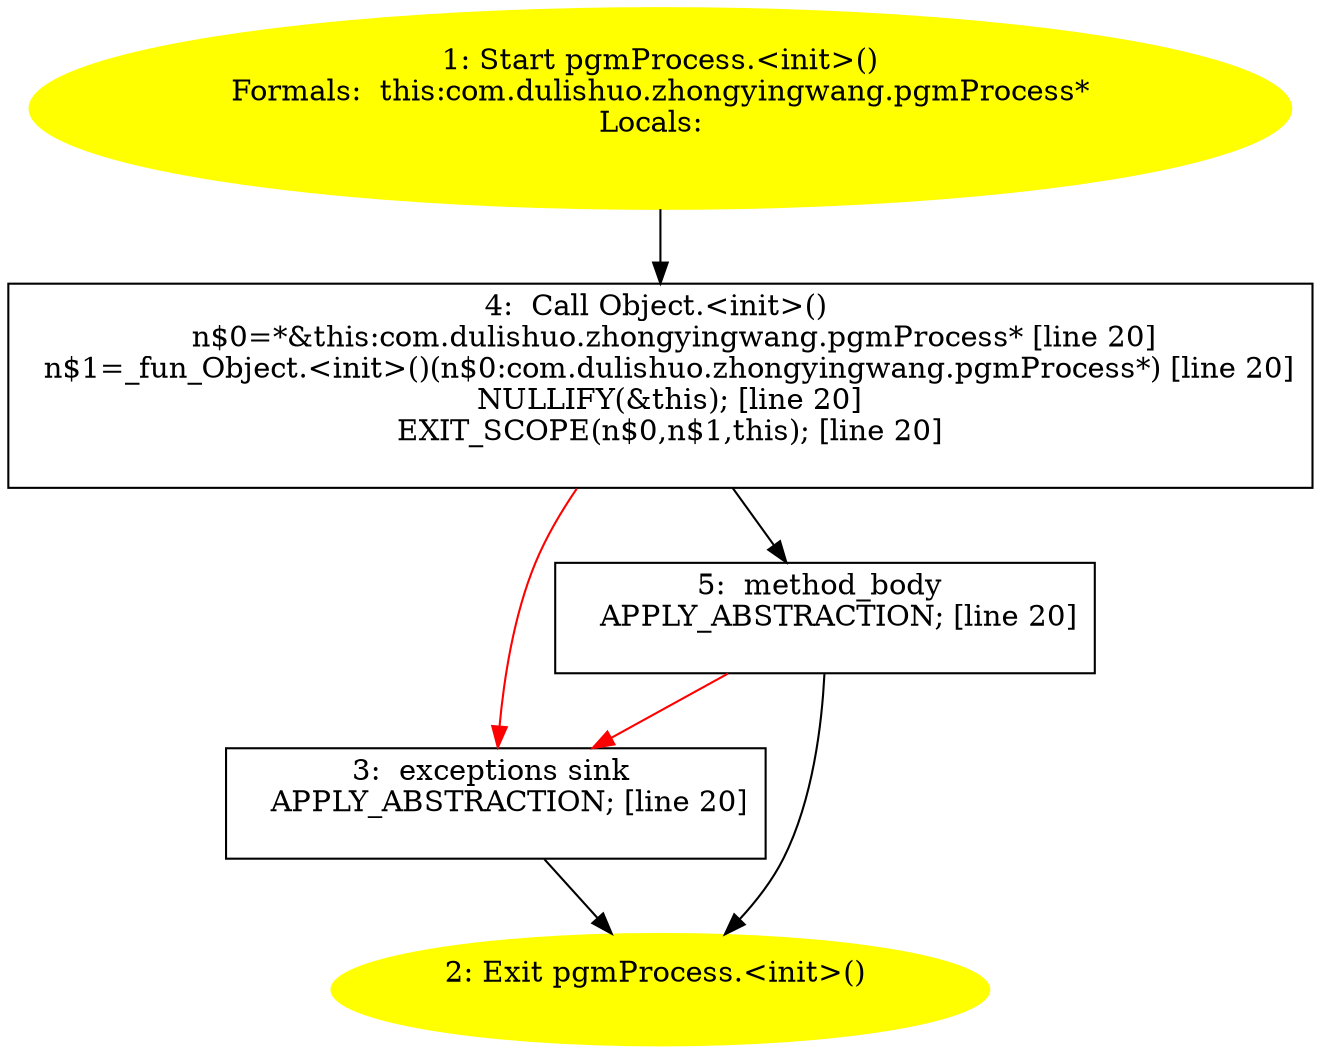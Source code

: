 /* @generated */
digraph cfg {
"com.dulishuo.zhongyingwang.pgmProcess.<init>().c8dfa0f9acd84d533d752a6efbb95489_1" [label="1: Start pgmProcess.<init>()\nFormals:  this:com.dulishuo.zhongyingwang.pgmProcess*\nLocals:  \n  " color=yellow style=filled]
	

	 "com.dulishuo.zhongyingwang.pgmProcess.<init>().c8dfa0f9acd84d533d752a6efbb95489_1" -> "com.dulishuo.zhongyingwang.pgmProcess.<init>().c8dfa0f9acd84d533d752a6efbb95489_4" ;
"com.dulishuo.zhongyingwang.pgmProcess.<init>().c8dfa0f9acd84d533d752a6efbb95489_2" [label="2: Exit pgmProcess.<init>() \n  " color=yellow style=filled]
	

"com.dulishuo.zhongyingwang.pgmProcess.<init>().c8dfa0f9acd84d533d752a6efbb95489_3" [label="3:  exceptions sink \n   APPLY_ABSTRACTION; [line 20]\n " shape="box"]
	

	 "com.dulishuo.zhongyingwang.pgmProcess.<init>().c8dfa0f9acd84d533d752a6efbb95489_3" -> "com.dulishuo.zhongyingwang.pgmProcess.<init>().c8dfa0f9acd84d533d752a6efbb95489_2" ;
"com.dulishuo.zhongyingwang.pgmProcess.<init>().c8dfa0f9acd84d533d752a6efbb95489_4" [label="4:  Call Object.<init>() \n   n$0=*&this:com.dulishuo.zhongyingwang.pgmProcess* [line 20]\n  n$1=_fun_Object.<init>()(n$0:com.dulishuo.zhongyingwang.pgmProcess*) [line 20]\n  NULLIFY(&this); [line 20]\n  EXIT_SCOPE(n$0,n$1,this); [line 20]\n " shape="box"]
	

	 "com.dulishuo.zhongyingwang.pgmProcess.<init>().c8dfa0f9acd84d533d752a6efbb95489_4" -> "com.dulishuo.zhongyingwang.pgmProcess.<init>().c8dfa0f9acd84d533d752a6efbb95489_5" ;
	 "com.dulishuo.zhongyingwang.pgmProcess.<init>().c8dfa0f9acd84d533d752a6efbb95489_4" -> "com.dulishuo.zhongyingwang.pgmProcess.<init>().c8dfa0f9acd84d533d752a6efbb95489_3" [color="red" ];
"com.dulishuo.zhongyingwang.pgmProcess.<init>().c8dfa0f9acd84d533d752a6efbb95489_5" [label="5:  method_body \n   APPLY_ABSTRACTION; [line 20]\n " shape="box"]
	

	 "com.dulishuo.zhongyingwang.pgmProcess.<init>().c8dfa0f9acd84d533d752a6efbb95489_5" -> "com.dulishuo.zhongyingwang.pgmProcess.<init>().c8dfa0f9acd84d533d752a6efbb95489_2" ;
	 "com.dulishuo.zhongyingwang.pgmProcess.<init>().c8dfa0f9acd84d533d752a6efbb95489_5" -> "com.dulishuo.zhongyingwang.pgmProcess.<init>().c8dfa0f9acd84d533d752a6efbb95489_3" [color="red" ];
}

